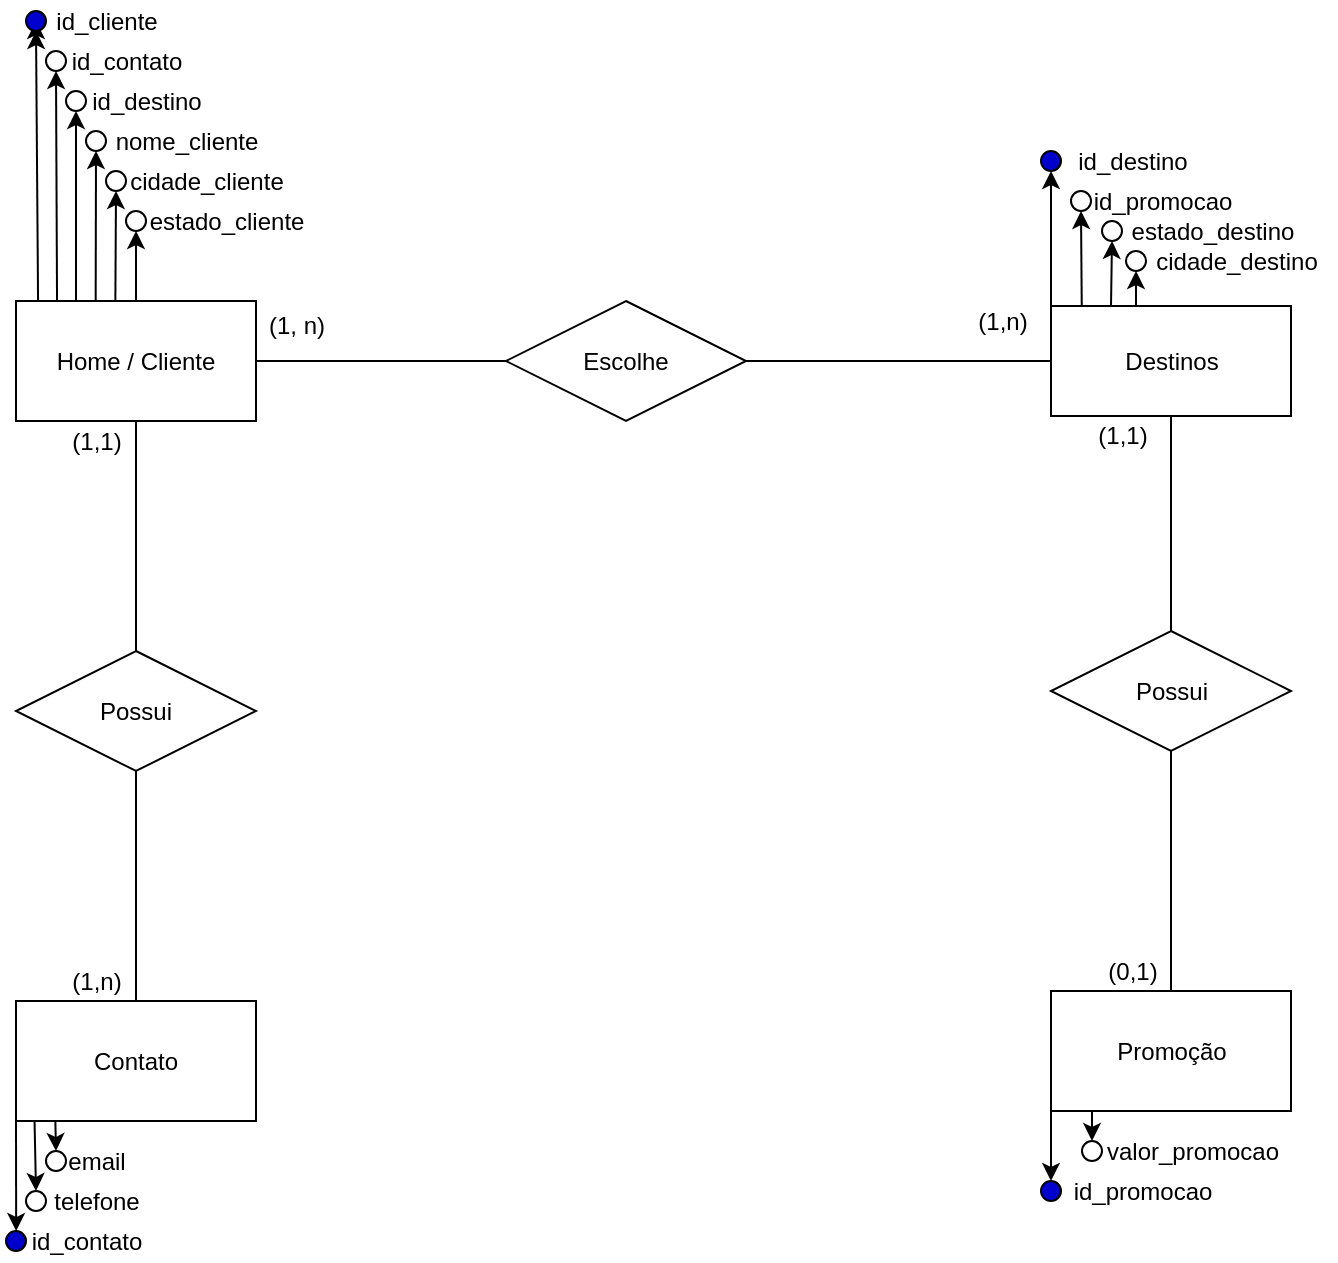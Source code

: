 <mxfile version="15.8.7" type="device"><diagram id="R2lEEEUBdFMjLlhIrx00" name="Page-1"><mxGraphModel dx="629" dy="263" grid="1" gridSize="10" guides="1" tooltips="1" connect="1" arrows="1" fold="1" page="1" pageScale="1" pageWidth="850" pageHeight="1100" math="0" shadow="0" extFonts="Permanent Marker^https://fonts.googleapis.com/css?family=Permanent+Marker"><root><mxCell id="0"/><mxCell id="1" parent="0"/><mxCell id="8MZCzP9N4NItvKgxsWw3-71" value="" style="edgeStyle=none;rounded=0;orthogonalLoop=1;jettySize=auto;html=1;exitX=0;exitY=1;exitDx=0;exitDy=0;entryX=0.5;entryY=0;entryDx=0;entryDy=0;" parent="1" target="8MZCzP9N4NItvKgxsWw3-70" edge="1"><mxGeometry relative="1" as="geometry"><mxPoint x="598.5" y="282.5" as="targetPoint"/><mxPoint x="632.5" y="602.5" as="sourcePoint"/></mxGeometry></mxCell><mxCell id="8MZCzP9N4NItvKgxsWw3-27" value="Promoção" style="rounded=0;whiteSpace=wrap;html=1;" parent="1" vertex="1"><mxGeometry x="632.5" y="562.5" width="120" height="60" as="geometry"/></mxCell><mxCell id="8MZCzP9N4NItvKgxsWw3-60" value="" style="edgeStyle=none;rounded=0;orthogonalLoop=1;jettySize=auto;html=1;exitX=0.092;exitY=0.012;exitDx=0;exitDy=0;entryX=0.5;entryY=1;entryDx=0;entryDy=0;exitPerimeter=0;" parent="1" source="8MZCzP9N4NItvKgxsWw3-28" target="8MZCzP9N4NItvKgxsWw3-59" edge="1"><mxGeometry relative="1" as="geometry"><mxPoint x="142" y="147.5" as="targetPoint"/></mxGeometry></mxCell><mxCell id="8MZCzP9N4NItvKgxsWw3-28" value="Home / Cliente" style="rounded=0;whiteSpace=wrap;html=1;" parent="1" vertex="1"><mxGeometry x="115" y="217.5" width="120" height="60" as="geometry"/></mxCell><mxCell id="8MZCzP9N4NItvKgxsWw3-64" value="" style="edgeStyle=none;rounded=0;orthogonalLoop=1;jettySize=auto;html=1;exitX=0;exitY=1;exitDx=0;exitDy=0;" parent="1" source="8MZCzP9N4NItvKgxsWw3-29" target="8MZCzP9N4NItvKgxsWw3-63" edge="1"><mxGeometry relative="1" as="geometry"><mxPoint x="129" y="655.5" as="sourcePoint"/></mxGeometry></mxCell><mxCell id="8MZCzP9N4NItvKgxsWw3-29" value="Contato" style="rounded=0;whiteSpace=wrap;html=1;" parent="1" vertex="1"><mxGeometry x="115" y="567.5" width="120" height="60" as="geometry"/></mxCell><mxCell id="8MZCzP9N4NItvKgxsWw3-68" value="" style="edgeStyle=none;rounded=0;orthogonalLoop=1;jettySize=auto;html=1;exitX=0;exitY=0;exitDx=0;exitDy=0;entryX=0.5;entryY=1;entryDx=0;entryDy=0;" parent="1" source="8MZCzP9N4NItvKgxsWw3-30" target="8MZCzP9N4NItvKgxsWw3-67" edge="1"><mxGeometry relative="1" as="geometry"><mxPoint x="530" y="107.5" as="sourcePoint"/><mxPoint x="630" y="157.5" as="targetPoint"/></mxGeometry></mxCell><mxCell id="8MZCzP9N4NItvKgxsWw3-30" value="Destinos" style="rounded=0;whiteSpace=wrap;html=1;" parent="1" vertex="1"><mxGeometry x="632.5" y="220" width="120" height="55" as="geometry"/></mxCell><mxCell id="8MZCzP9N4NItvKgxsWw3-153" style="edgeStyle=none;rounded=0;orthogonalLoop=1;jettySize=auto;html=1;" parent="1" source="8MZCzP9N4NItvKgxsWw3-59" target="8MZCzP9N4NItvKgxsWw3-62" edge="1"><mxGeometry relative="1" as="geometry"/></mxCell><mxCell id="8MZCzP9N4NItvKgxsWw3-59" value="" style="ellipse;whiteSpace=wrap;html=1;rounded=0;fillColor=#0000CC;" parent="1" vertex="1"><mxGeometry x="120" y="72.5" width="10" height="10" as="geometry"/></mxCell><mxCell id="8MZCzP9N4NItvKgxsWw3-62" value="id_cliente" style="text;html=1;align=center;verticalAlign=middle;resizable=0;points=[];autosize=1;strokeColor=none;fillColor=none;" parent="1" vertex="1"><mxGeometry x="125" y="67.5" width="70" height="20" as="geometry"/></mxCell><mxCell id="8MZCzP9N4NItvKgxsWw3-63" value="" style="ellipse;whiteSpace=wrap;html=1;rounded=0;fillColor=#0000CC;" parent="1" vertex="1"><mxGeometry x="110" y="682.5" width="10" height="10" as="geometry"/></mxCell><mxCell id="8MZCzP9N4NItvKgxsWw3-66" value="id_contato" style="text;html=1;align=center;verticalAlign=middle;resizable=0;points=[];autosize=1;strokeColor=none;fillColor=none;" parent="1" vertex="1"><mxGeometry x="115" y="677.5" width="70" height="20" as="geometry"/></mxCell><mxCell id="8MZCzP9N4NItvKgxsWw3-67" value="" style="ellipse;whiteSpace=wrap;html=1;rounded=0;fillColor=#0000CC;" parent="1" vertex="1"><mxGeometry x="627.5" y="142.5" width="10" height="10" as="geometry"/></mxCell><mxCell id="8MZCzP9N4NItvKgxsWw3-69" value="id_destino" style="text;html=1;align=center;verticalAlign=middle;resizable=0;points=[];autosize=1;strokeColor=none;fillColor=none;" parent="1" vertex="1"><mxGeometry x="637.5" y="137.5" width="70" height="20" as="geometry"/></mxCell><mxCell id="8MZCzP9N4NItvKgxsWw3-70" value="" style="ellipse;whiteSpace=wrap;html=1;rounded=0;fillColor=#0000CC;" parent="1" vertex="1"><mxGeometry x="627.5" y="657.5" width="10" height="10" as="geometry"/></mxCell><mxCell id="8MZCzP9N4NItvKgxsWw3-75" value="id_promocao" style="text;html=1;align=center;verticalAlign=middle;resizable=0;points=[];autosize=1;strokeColor=none;fillColor=none;" parent="1" vertex="1"><mxGeometry x="637.5" y="652.5" width="80" height="20" as="geometry"/></mxCell><mxCell id="8MZCzP9N4NItvKgxsWw3-76" value="" style="edgeStyle=none;rounded=0;orthogonalLoop=1;jettySize=auto;html=1;entryX=0.5;entryY=1;entryDx=0;entryDy=0;exitX=0.171;exitY=0.002;exitDx=0;exitDy=0;exitPerimeter=0;" parent="1" source="8MZCzP9N4NItvKgxsWw3-28" target="8MZCzP9N4NItvKgxsWw3-77" edge="1"><mxGeometry relative="1" as="geometry"><mxPoint x="125" y="212.5" as="sourcePoint"/><mxPoint x="167.5" y="162.5" as="targetPoint"/></mxGeometry></mxCell><mxCell id="8MZCzP9N4NItvKgxsWw3-77" value="" style="ellipse;whiteSpace=wrap;html=1;rounded=0;fillColor=#FFFFFF;" parent="1" vertex="1"><mxGeometry x="130" y="92.5" width="10" height="10" as="geometry"/></mxCell><mxCell id="8MZCzP9N4NItvKgxsWw3-79" value="" style="edgeStyle=none;rounded=0;orthogonalLoop=1;jettySize=auto;html=1;entryX=0.5;entryY=0;entryDx=0;entryDy=0;exitX=0.119;exitY=1.004;exitDx=0;exitDy=0;exitPerimeter=0;" parent="1" target="8MZCzP9N4NItvKgxsWw3-80" edge="1"><mxGeometry relative="1" as="geometry"><mxPoint x="124.28" y="627.74" as="sourcePoint"/><mxPoint x="125" y="652.5" as="targetPoint"/></mxGeometry></mxCell><mxCell id="8MZCzP9N4NItvKgxsWw3-80" value="" style="ellipse;whiteSpace=wrap;html=1;rounded=0;fillColor=#FFFFFF;" parent="1" vertex="1"><mxGeometry x="120" y="662.5" width="10" height="10" as="geometry"/></mxCell><mxCell id="8MZCzP9N4NItvKgxsWw3-81" value="telefone" style="text;html=1;align=center;verticalAlign=middle;resizable=0;points=[];autosize=1;strokeColor=none;fillColor=none;" parent="1" vertex="1"><mxGeometry x="125" y="657.5" width="60" height="20" as="geometry"/></mxCell><mxCell id="8MZCzP9N4NItvKgxsWw3-82" value="" style="edgeStyle=none;rounded=0;orthogonalLoop=1;jettySize=auto;html=1;entryX=0.5;entryY=1;entryDx=0;entryDy=0;exitX=0.25;exitY=0;exitDx=0;exitDy=0;" parent="1" source="8MZCzP9N4NItvKgxsWw3-30" target="8MZCzP9N4NItvKgxsWw3-83" edge="1"><mxGeometry relative="1" as="geometry"><mxPoint x="693.36" y="220.11" as="sourcePoint"/><mxPoint x="686.5" y="177.5" as="targetPoint"/></mxGeometry></mxCell><mxCell id="8MZCzP9N4NItvKgxsWw3-83" value="" style="ellipse;whiteSpace=wrap;html=1;rounded=0;fillColor=#FFFFFF;" parent="1" vertex="1"><mxGeometry x="658" y="177.5" width="10" height="10" as="geometry"/></mxCell><mxCell id="8MZCzP9N4NItvKgxsWw3-84" value="cidade_destino" style="text;html=1;align=center;verticalAlign=middle;resizable=0;points=[];autosize=1;strokeColor=none;fillColor=none;" parent="1" vertex="1"><mxGeometry x="675" y="187.5" width="100" height="20" as="geometry"/></mxCell><mxCell id="8MZCzP9N4NItvKgxsWw3-87" value="valor_promocao" style="text;html=1;align=center;verticalAlign=middle;resizable=0;points=[];autosize=1;strokeColor=none;fillColor=none;" parent="1" vertex="1"><mxGeometry x="652.5" y="632.5" width="100" height="20" as="geometry"/></mxCell><mxCell id="8MZCzP9N4NItvKgxsWw3-88" value="Possui" style="shape=rhombus;perimeter=rhombusPerimeter;whiteSpace=wrap;html=1;align=center;fillColor=#FFFFFF;" parent="1" vertex="1"><mxGeometry x="115" y="392.5" width="120" height="60" as="geometry"/></mxCell><mxCell id="8MZCzP9N4NItvKgxsWw3-89" value="" style="endArrow=none;html=1;rounded=0;exitX=0.5;exitY=0;exitDx=0;exitDy=0;" parent="1" source="8MZCzP9N4NItvKgxsWw3-88" edge="1"><mxGeometry relative="1" as="geometry"><mxPoint x="145" y="497.5" as="sourcePoint"/><mxPoint x="175" y="277.5" as="targetPoint"/></mxGeometry></mxCell><mxCell id="8MZCzP9N4NItvKgxsWw3-92" value="" style="endArrow=none;html=1;rounded=0;exitX=0.5;exitY=1;exitDx=0;exitDy=0;" parent="1" source="8MZCzP9N4NItvKgxsWw3-88" target="8MZCzP9N4NItvKgxsWw3-29" edge="1"><mxGeometry relative="1" as="geometry"><mxPoint x="145" y="627.5" as="sourcePoint"/><mxPoint x="305" y="627.5" as="targetPoint"/></mxGeometry></mxCell><mxCell id="8MZCzP9N4NItvKgxsWw3-93" value="(1,1)" style="text;html=1;align=center;verticalAlign=middle;resizable=0;points=[];autosize=1;strokeColor=none;fillColor=none;" parent="1" vertex="1"><mxGeometry x="135" y="277.5" width="40" height="20" as="geometry"/></mxCell><mxCell id="8MZCzP9N4NItvKgxsWw3-94" value="(1,n)" style="text;html=1;align=center;verticalAlign=middle;resizable=0;points=[];autosize=1;strokeColor=none;fillColor=none;" parent="1" vertex="1"><mxGeometry x="135" y="547.5" width="40" height="20" as="geometry"/></mxCell><mxCell id="8MZCzP9N4NItvKgxsWw3-95" value="id_contato" style="text;html=1;align=center;verticalAlign=middle;resizable=0;points=[];autosize=1;strokeColor=none;fillColor=none;" parent="1" vertex="1"><mxGeometry x="135" y="87.5" width="70" height="20" as="geometry"/></mxCell><mxCell id="8MZCzP9N4NItvKgxsWw3-102" value="nome_cliente" style="text;html=1;align=center;verticalAlign=middle;resizable=0;points=[];autosize=1;strokeColor=none;fillColor=none;" parent="1" vertex="1"><mxGeometry x="155.0" y="127.5" width="90" height="20" as="geometry"/></mxCell><mxCell id="8MZCzP9N4NItvKgxsWw3-103" value="" style="edgeStyle=none;rounded=0;orthogonalLoop=1;jettySize=auto;html=1;exitX=0.332;exitY=0.001;exitDx=0;exitDy=0;entryX=0.5;entryY=1;entryDx=0;entryDy=0;exitPerimeter=0;" parent="1" source="8MZCzP9N4NItvKgxsWw3-28" target="8MZCzP9N4NItvKgxsWw3-104" edge="1"><mxGeometry relative="1" as="geometry"><mxPoint x="149.6" y="212.5" as="sourcePoint"/><mxPoint x="149.6" y="162.5" as="targetPoint"/></mxGeometry></mxCell><mxCell id="8MZCzP9N4NItvKgxsWw3-104" value="" style="ellipse;whiteSpace=wrap;html=1;rounded=0;fillColor=#FFFFFF;" parent="1" vertex="1"><mxGeometry x="150" y="132.5" width="10" height="10" as="geometry"/></mxCell><mxCell id="8MZCzP9N4NItvKgxsWw3-107" value="" style="edgeStyle=none;rounded=0;orthogonalLoop=1;jettySize=auto;html=1;entryX=0.5;entryY=0;entryDx=0;entryDy=0;exitX=0.164;exitY=1.004;exitDx=0;exitDy=0;exitPerimeter=0;" parent="1" target="8MZCzP9N4NItvKgxsWw3-108" edge="1"><mxGeometry relative="1" as="geometry"><mxPoint x="134.68" y="627.5" as="sourcePoint"/><mxPoint x="140" y="637.26" as="targetPoint"/></mxGeometry></mxCell><mxCell id="8MZCzP9N4NItvKgxsWw3-108" value="" style="ellipse;whiteSpace=wrap;html=1;rounded=0;fillColor=#FFFFFF;" parent="1" vertex="1"><mxGeometry x="130" y="642.5" width="10" height="10" as="geometry"/></mxCell><mxCell id="8MZCzP9N4NItvKgxsWw3-111" value="email" style="text;html=1;align=center;verticalAlign=middle;resizable=0;points=[];autosize=1;strokeColor=none;fillColor=none;" parent="1" vertex="1"><mxGeometry x="135" y="637.5" width="40" height="20" as="geometry"/></mxCell><mxCell id="8MZCzP9N4NItvKgxsWw3-119" value="Escolhe" style="shape=rhombus;perimeter=rhombusPerimeter;whiteSpace=wrap;html=1;align=center;fillColor=#FFFFFF;" parent="1" vertex="1"><mxGeometry x="360" y="217.5" width="120" height="60" as="geometry"/></mxCell><mxCell id="8MZCzP9N4NItvKgxsWw3-120" value="" style="endArrow=none;html=1;rounded=0;exitX=1;exitY=0.5;exitDx=0;exitDy=0;entryX=0;entryY=0.5;entryDx=0;entryDy=0;" parent="1" source="8MZCzP9N4NItvKgxsWw3-28" target="8MZCzP9N4NItvKgxsWw3-119" edge="1"><mxGeometry relative="1" as="geometry"><mxPoint x="295" y="315" as="sourcePoint"/><mxPoint x="455" y="315" as="targetPoint"/></mxGeometry></mxCell><mxCell id="8MZCzP9N4NItvKgxsWw3-121" value="" style="endArrow=none;html=1;rounded=0;entryX=0;entryY=0.5;entryDx=0;entryDy=0;exitX=1;exitY=0.5;exitDx=0;exitDy=0;" parent="1" source="8MZCzP9N4NItvKgxsWw3-119" target="8MZCzP9N4NItvKgxsWw3-30" edge="1"><mxGeometry relative="1" as="geometry"><mxPoint x="295" y="315" as="sourcePoint"/><mxPoint x="455" y="315" as="targetPoint"/></mxGeometry></mxCell><mxCell id="8MZCzP9N4NItvKgxsWw3-122" value="(1, n)" style="text;html=1;align=center;verticalAlign=middle;resizable=0;points=[];autosize=1;strokeColor=none;fillColor=none;" parent="1" vertex="1"><mxGeometry x="235" y="220" width="40" height="20" as="geometry"/></mxCell><mxCell id="8MZCzP9N4NItvKgxsWw3-123" value="(1,n)" style="text;html=1;align=center;verticalAlign=middle;resizable=0;points=[];autosize=1;strokeColor=none;fillColor=none;" parent="1" vertex="1"><mxGeometry x="587.5" y="217.5" width="40" height="20" as="geometry"/></mxCell><mxCell id="8MZCzP9N4NItvKgxsWw3-124" value="Possui" style="shape=rhombus;perimeter=rhombusPerimeter;whiteSpace=wrap;html=1;align=center;fillColor=#FFFFFF;" parent="1" vertex="1"><mxGeometry x="632.5" y="382.5" width="120" height="60" as="geometry"/></mxCell><mxCell id="8MZCzP9N4NItvKgxsWw3-125" value="" style="endArrow=none;html=1;rounded=0;exitX=0.5;exitY=1;exitDx=0;exitDy=0;entryX=0.5;entryY=0;entryDx=0;entryDy=0;" parent="1" source="8MZCzP9N4NItvKgxsWw3-30" target="8MZCzP9N4NItvKgxsWw3-124" edge="1"><mxGeometry relative="1" as="geometry"><mxPoint x="580" y="437.5" as="sourcePoint"/><mxPoint x="740" y="437.5" as="targetPoint"/></mxGeometry></mxCell><mxCell id="8MZCzP9N4NItvKgxsWw3-126" value="" style="endArrow=none;html=1;rounded=0;exitX=0.5;exitY=1;exitDx=0;exitDy=0;entryX=0.5;entryY=0;entryDx=0;entryDy=0;" parent="1" source="8MZCzP9N4NItvKgxsWw3-124" target="8MZCzP9N4NItvKgxsWw3-27" edge="1"><mxGeometry relative="1" as="geometry"><mxPoint x="580" y="577.5" as="sourcePoint"/><mxPoint x="740" y="577.5" as="targetPoint"/></mxGeometry></mxCell><mxCell id="8MZCzP9N4NItvKgxsWw3-127" value="(1,1)" style="text;html=1;align=center;verticalAlign=middle;resizable=0;points=[];autosize=1;strokeColor=none;fillColor=none;" parent="1" vertex="1"><mxGeometry x="648" y="275" width="40" height="20" as="geometry"/></mxCell><mxCell id="8MZCzP9N4NItvKgxsWw3-128" value="(0,1)" style="text;html=1;align=center;verticalAlign=middle;resizable=0;points=[];autosize=1;strokeColor=none;fillColor=none;" parent="1" vertex="1"><mxGeometry x="652.5" y="542.5" width="40" height="20" as="geometry"/></mxCell><mxCell id="8MZCzP9N4NItvKgxsWw3-129" value="" style="edgeStyle=none;rounded=0;orthogonalLoop=1;jettySize=auto;html=1;entryX=0.5;entryY=0;entryDx=0;entryDy=0;" parent="1" target="8MZCzP9N4NItvKgxsWw3-130" edge="1"><mxGeometry relative="1" as="geometry"><mxPoint x="653" y="622.5" as="sourcePoint"/><mxPoint x="653" y="642.5" as="targetPoint"/></mxGeometry></mxCell><mxCell id="8MZCzP9N4NItvKgxsWw3-130" value="" style="ellipse;whiteSpace=wrap;html=1;rounded=0;fillColor=#FFFFFF;" parent="1" vertex="1"><mxGeometry x="648" y="637.5" width="10" height="10" as="geometry"/></mxCell><mxCell id="8MZCzP9N4NItvKgxsWw3-132" value="cidade_cliente" style="text;html=1;align=center;verticalAlign=middle;resizable=0;points=[];autosize=1;strokeColor=none;fillColor=none;" parent="1" vertex="1"><mxGeometry x="165" y="147.5" width="90" height="20" as="geometry"/></mxCell><mxCell id="8MZCzP9N4NItvKgxsWw3-133" value="estado_cliente" style="text;html=1;align=center;verticalAlign=middle;resizable=0;points=[];autosize=1;strokeColor=none;fillColor=none;" parent="1" vertex="1"><mxGeometry x="175" y="167.5" width="90" height="20" as="geometry"/></mxCell><mxCell id="8MZCzP9N4NItvKgxsWw3-145" value="" style="edgeStyle=none;rounded=0;orthogonalLoop=1;jettySize=auto;html=1;entryX=0.5;entryY=1;entryDx=0;entryDy=0;exitX=0.414;exitY=-0.003;exitDx=0;exitDy=0;exitPerimeter=0;" parent="1" source="8MZCzP9N4NItvKgxsWw3-28" target="8MZCzP9N4NItvKgxsWw3-146" edge="1"><mxGeometry relative="1" as="geometry"><mxPoint x="155" y="212.5" as="sourcePoint"/><mxPoint x="159.6" y="172.5" as="targetPoint"/></mxGeometry></mxCell><mxCell id="8MZCzP9N4NItvKgxsWw3-146" value="" style="ellipse;whiteSpace=wrap;html=1;rounded=0;fillColor=#FFFFFF;" parent="1" vertex="1"><mxGeometry x="160" y="152.5" width="10" height="10" as="geometry"/></mxCell><mxCell id="8MZCzP9N4NItvKgxsWw3-147" value="" style="edgeStyle=none;rounded=0;orthogonalLoop=1;jettySize=auto;html=1;entryX=0.5;entryY=1;entryDx=0;entryDy=0;exitX=0.5;exitY=0;exitDx=0;exitDy=0;" parent="1" source="8MZCzP9N4NItvKgxsWw3-28" target="8MZCzP9N4NItvKgxsWw3-148" edge="1"><mxGeometry relative="1" as="geometry"><mxPoint x="165" y="212.5" as="sourcePoint"/><mxPoint x="169.6" y="182.5" as="targetPoint"/></mxGeometry></mxCell><mxCell id="8MZCzP9N4NItvKgxsWw3-148" value="" style="ellipse;whiteSpace=wrap;html=1;rounded=0;fillColor=#FFFFFF;" parent="1" vertex="1"><mxGeometry x="170" y="172.5" width="10" height="10" as="geometry"/></mxCell><mxCell id="8MZCzP9N4NItvKgxsWw3-149" value="" style="edgeStyle=none;rounded=0;orthogonalLoop=1;jettySize=auto;html=1;entryX=0.5;entryY=1;entryDx=0;entryDy=0;" parent="1" target="8MZCzP9N4NItvKgxsWw3-150" edge="1"><mxGeometry relative="1" as="geometry"><mxPoint x="675" y="220" as="sourcePoint"/><mxPoint x="696.5" y="187.5" as="targetPoint"/></mxGeometry></mxCell><mxCell id="8MZCzP9N4NItvKgxsWw3-150" value="" style="ellipse;whiteSpace=wrap;html=1;rounded=0;fillColor=#FFFFFF;" parent="1" vertex="1"><mxGeometry x="670" y="192.5" width="10" height="10" as="geometry"/></mxCell><mxCell id="8MZCzP9N4NItvKgxsWw3-152" value="estado_destino" style="text;html=1;align=center;verticalAlign=middle;resizable=0;points=[];autosize=1;strokeColor=none;fillColor=none;" parent="1" vertex="1"><mxGeometry x="663" y="172.5" width="100" height="20" as="geometry"/></mxCell><mxCell id="IhSHztykc7VKCy4iEq6_-2" value="&lt;span&gt;&lt;font&gt;id_destino&lt;/font&gt;&lt;/span&gt;" style="text;html=1;align=center;verticalAlign=middle;resizable=0;points=[];autosize=1;strokeColor=none;fillColor=none;fontColor=#000000;fontStyle=0" parent="1" vertex="1"><mxGeometry x="145" y="107.5" width="70" height="20" as="geometry"/></mxCell><mxCell id="IhSHztykc7VKCy4iEq6_-5" value="" style="edgeStyle=none;rounded=0;orthogonalLoop=1;jettySize=auto;html=1;exitX=0.25;exitY=0;exitDx=0;exitDy=0;entryX=0.5;entryY=1;entryDx=0;entryDy=0;" parent="1" source="8MZCzP9N4NItvKgxsWw3-28" target="IhSHztykc7VKCy4iEq6_-6" edge="1"><mxGeometry relative="1" as="geometry"><mxPoint x="140" y="180" as="sourcePoint"/><mxPoint x="145" y="150" as="targetPoint"/></mxGeometry></mxCell><mxCell id="IhSHztykc7VKCy4iEq6_-6" value="" style="ellipse;whiteSpace=wrap;html=1;rounded=0;fillColor=#FFFFFF;" parent="1" vertex="1"><mxGeometry x="140" y="112.5" width="10" height="10" as="geometry"/></mxCell><mxCell id="fVO59k3Orr8s-E-RKRpT-1" value="" style="edgeStyle=none;rounded=0;orthogonalLoop=1;jettySize=auto;html=1;entryX=0.5;entryY=1;entryDx=0;entryDy=0;exitX=0.128;exitY=0.002;exitDx=0;exitDy=0;exitPerimeter=0;" edge="1" parent="1" target="fVO59k3Orr8s-E-RKRpT-2"><mxGeometry relative="1" as="geometry"><mxPoint x="647.88" y="220" as="sourcePoint"/><mxPoint x="647.52" y="172.39" as="targetPoint"/></mxGeometry></mxCell><mxCell id="fVO59k3Orr8s-E-RKRpT-2" value="" style="ellipse;whiteSpace=wrap;html=1;rounded=0;fillColor=#FFFFFF;" vertex="1" parent="1"><mxGeometry x="642.5" y="162.5" width="10" height="10" as="geometry"/></mxCell><mxCell id="fVO59k3Orr8s-E-RKRpT-3" value="id_promocao" style="text;html=1;align=center;verticalAlign=middle;resizable=0;points=[];autosize=1;strokeColor=none;fillColor=none;" vertex="1" parent="1"><mxGeometry x="648" y="157.5" width="80" height="20" as="geometry"/></mxCell></root></mxGraphModel></diagram></mxfile>